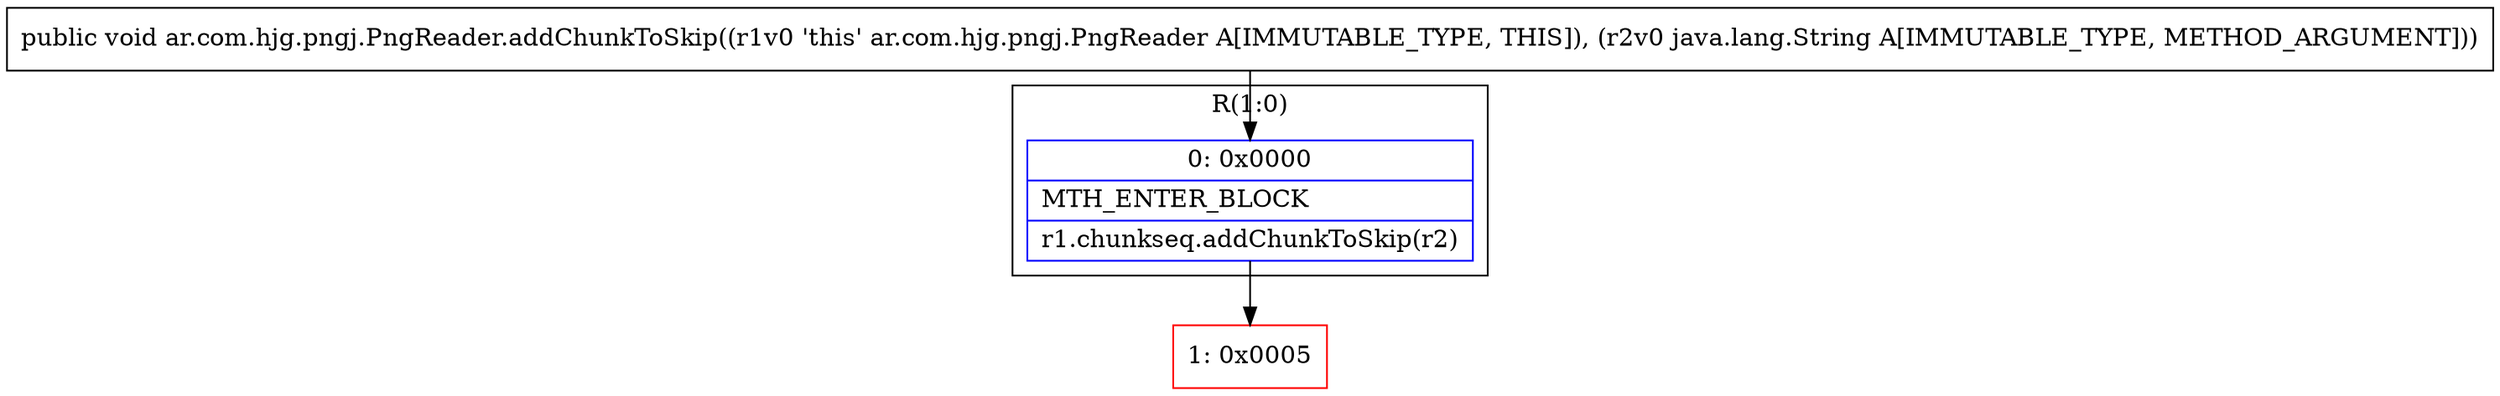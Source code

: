 digraph "CFG forar.com.hjg.pngj.PngReader.addChunkToSkip(Ljava\/lang\/String;)V" {
subgraph cluster_Region_1855928510 {
label = "R(1:0)";
node [shape=record,color=blue];
Node_0 [shape=record,label="{0\:\ 0x0000|MTH_ENTER_BLOCK\l|r1.chunkseq.addChunkToSkip(r2)\l}"];
}
Node_1 [shape=record,color=red,label="{1\:\ 0x0005}"];
MethodNode[shape=record,label="{public void ar.com.hjg.pngj.PngReader.addChunkToSkip((r1v0 'this' ar.com.hjg.pngj.PngReader A[IMMUTABLE_TYPE, THIS]), (r2v0 java.lang.String A[IMMUTABLE_TYPE, METHOD_ARGUMENT])) }"];
MethodNode -> Node_0;
Node_0 -> Node_1;
}

